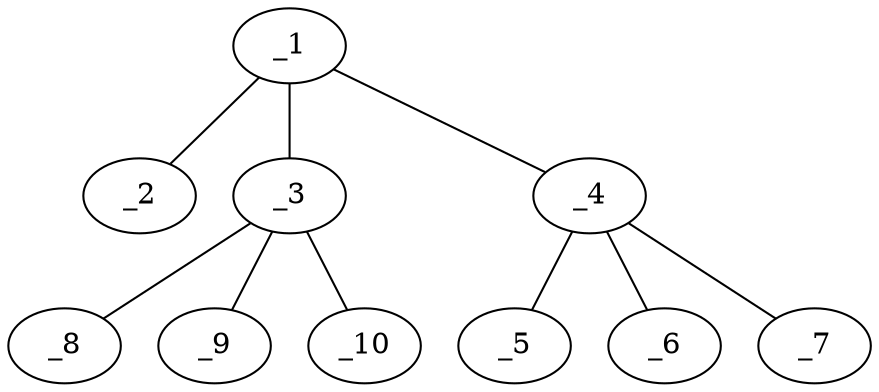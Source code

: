 graph molid669693 {
	_1	 [charge=0,
		chem=1,
		symbol="C  ",
		x="3.7321",
		y="-0.183"];
	_2	 [charge=0,
		chem=4,
		symbol="N  ",
		x="3.7321",
		y="-1.183"];
	_1 -- _2	 [valence=1];
	_3	 [charge=0,
		chem=6,
		symbol="P  ",
		x="4.5981",
		y="0.317"];
	_1 -- _3	 [valence=1];
	_4	 [charge=0,
		chem=6,
		symbol="P  ",
		x="2.866",
		y="0.317"];
	_1 -- _4	 [valence=1];
	_8	 [charge=0,
		chem=2,
		symbol="O  ",
		x="5.4641",
		y="0.817"];
	_3 -- _8	 [valence=2];
	_9	 [charge=0,
		chem=2,
		symbol="O  ",
		x="4.0981",
		y="1.183"];
	_3 -- _9	 [valence=1];
	_10	 [charge=0,
		chem=2,
		symbol="O  ",
		x="5.0981",
		y="-0.549"];
	_3 -- _10	 [valence=1];
	_5	 [charge=0,
		chem=2,
		symbol="O  ",
		x=2,
		y="0.817"];
	_4 -- _5	 [valence=2];
	_6	 [charge=0,
		chem=2,
		symbol="O  ",
		x="3.366",
		y="1.183"];
	_4 -- _6	 [valence=1];
	_7	 [charge=0,
		chem=2,
		symbol="O  ",
		x="2.366",
		y="-0.549"];
	_4 -- _7	 [valence=1];
}
